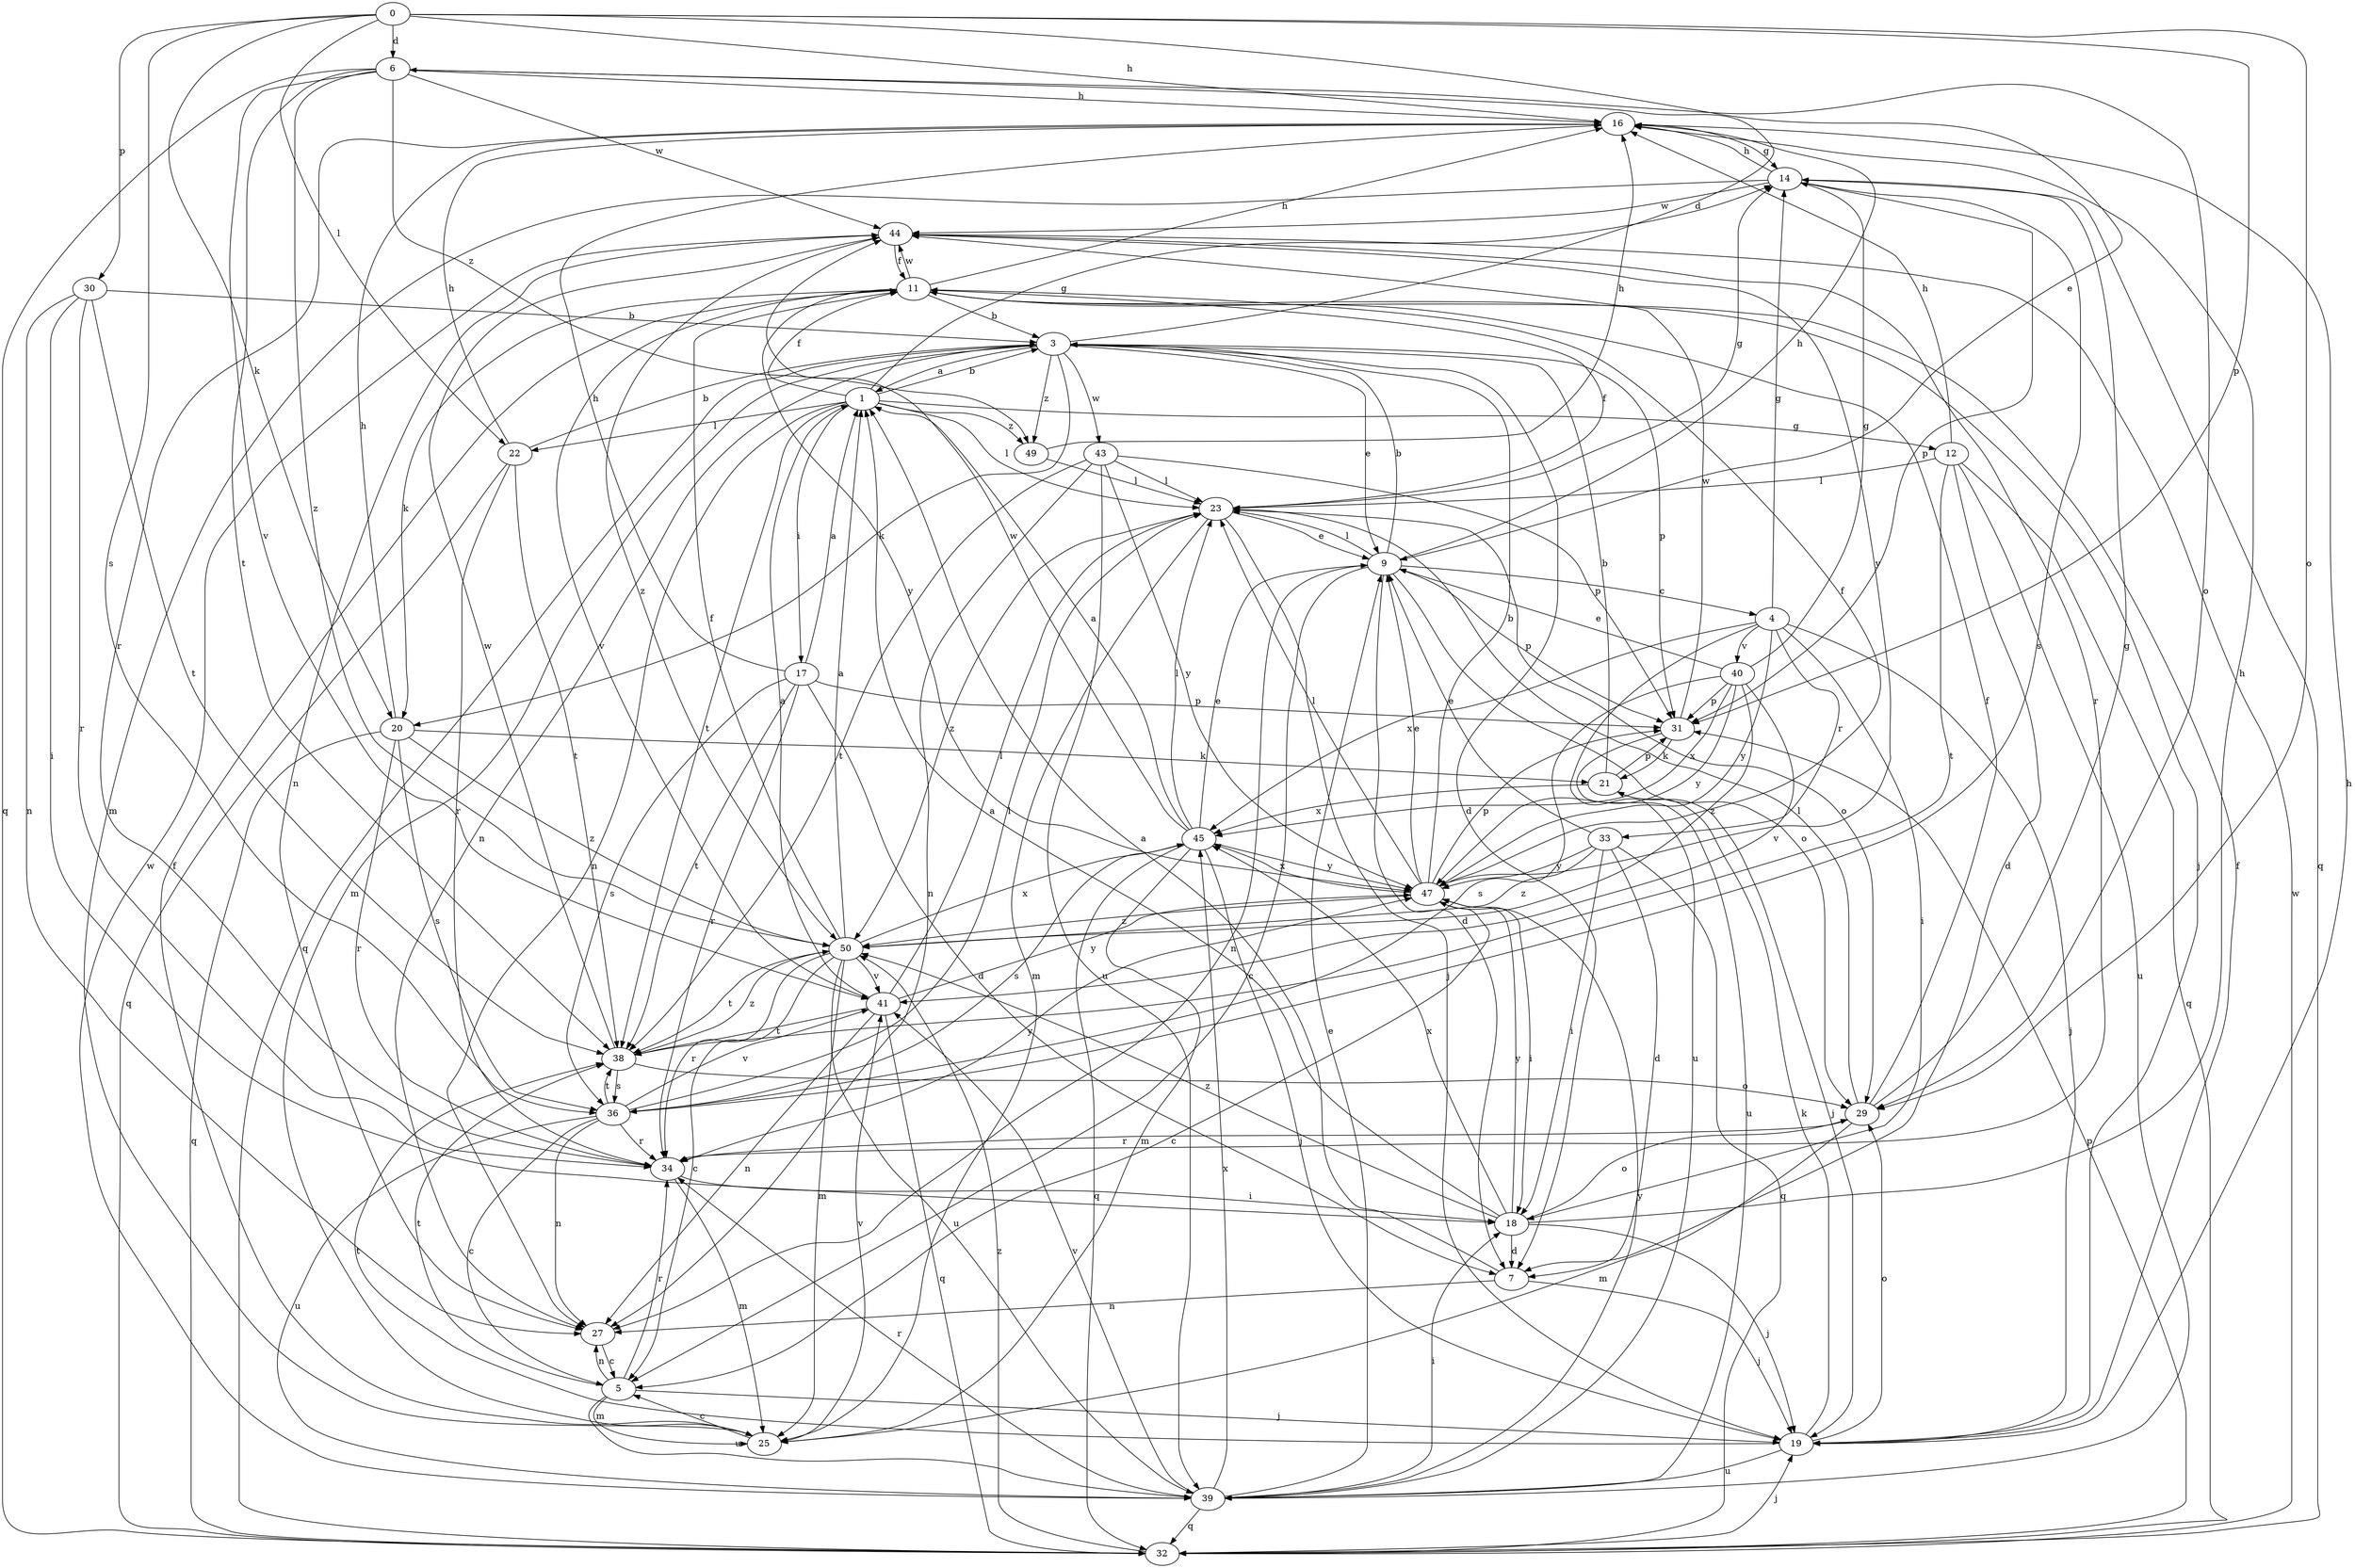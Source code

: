 strict digraph  {
0;
1;
3;
4;
5;
6;
7;
9;
11;
12;
14;
16;
17;
18;
19;
20;
21;
22;
23;
25;
27;
29;
30;
31;
32;
33;
34;
36;
38;
39;
40;
41;
43;
44;
45;
47;
49;
50;
0 -> 6  [label=d];
0 -> 9  [label=e];
0 -> 16  [label=h];
0 -> 20  [label=k];
0 -> 22  [label=l];
0 -> 29  [label=o];
0 -> 30  [label=p];
0 -> 31  [label=p];
0 -> 36  [label=s];
1 -> 3  [label=b];
1 -> 11  [label=f];
1 -> 12  [label=g];
1 -> 14  [label=g];
1 -> 17  [label=i];
1 -> 22  [label=l];
1 -> 23  [label=l];
1 -> 27  [label=n];
1 -> 38  [label=t];
1 -> 49  [label=z];
3 -> 1  [label=a];
3 -> 6  [label=d];
3 -> 7  [label=d];
3 -> 9  [label=e];
3 -> 20  [label=k];
3 -> 25  [label=m];
3 -> 27  [label=n];
3 -> 31  [label=p];
3 -> 32  [label=q];
3 -> 43  [label=w];
3 -> 49  [label=z];
4 -> 14  [label=g];
4 -> 18  [label=i];
4 -> 19  [label=j];
4 -> 33  [label=r];
4 -> 39  [label=u];
4 -> 40  [label=v];
4 -> 45  [label=x];
4 -> 47  [label=y];
5 -> 19  [label=j];
5 -> 25  [label=m];
5 -> 27  [label=n];
5 -> 34  [label=r];
5 -> 38  [label=t];
5 -> 39  [label=u];
6 -> 16  [label=h];
6 -> 29  [label=o];
6 -> 32  [label=q];
6 -> 38  [label=t];
6 -> 41  [label=v];
6 -> 44  [label=w];
6 -> 49  [label=z];
6 -> 50  [label=z];
7 -> 1  [label=a];
7 -> 19  [label=j];
7 -> 27  [label=n];
9 -> 3  [label=b];
9 -> 4  [label=c];
9 -> 5  [label=c];
9 -> 7  [label=d];
9 -> 16  [label=h];
9 -> 23  [label=l];
9 -> 27  [label=n];
9 -> 29  [label=o];
9 -> 31  [label=p];
11 -> 3  [label=b];
11 -> 16  [label=h];
11 -> 19  [label=j];
11 -> 20  [label=k];
11 -> 41  [label=v];
11 -> 44  [label=w];
11 -> 47  [label=y];
12 -> 7  [label=d];
12 -> 16  [label=h];
12 -> 23  [label=l];
12 -> 32  [label=q];
12 -> 38  [label=t];
12 -> 39  [label=u];
14 -> 16  [label=h];
14 -> 25  [label=m];
14 -> 31  [label=p];
14 -> 32  [label=q];
14 -> 36  [label=s];
14 -> 44  [label=w];
16 -> 14  [label=g];
16 -> 34  [label=r];
17 -> 1  [label=a];
17 -> 7  [label=d];
17 -> 16  [label=h];
17 -> 31  [label=p];
17 -> 34  [label=r];
17 -> 36  [label=s];
17 -> 38  [label=t];
18 -> 1  [label=a];
18 -> 7  [label=d];
18 -> 16  [label=h];
18 -> 19  [label=j];
18 -> 29  [label=o];
18 -> 45  [label=x];
18 -> 47  [label=y];
18 -> 50  [label=z];
19 -> 11  [label=f];
19 -> 16  [label=h];
19 -> 21  [label=k];
19 -> 29  [label=o];
19 -> 38  [label=t];
19 -> 39  [label=u];
20 -> 16  [label=h];
20 -> 21  [label=k];
20 -> 32  [label=q];
20 -> 34  [label=r];
20 -> 36  [label=s];
20 -> 50  [label=z];
21 -> 3  [label=b];
21 -> 19  [label=j];
21 -> 31  [label=p];
21 -> 45  [label=x];
22 -> 3  [label=b];
22 -> 16  [label=h];
22 -> 32  [label=q];
22 -> 34  [label=r];
22 -> 38  [label=t];
23 -> 9  [label=e];
23 -> 11  [label=f];
23 -> 14  [label=g];
23 -> 19  [label=j];
23 -> 25  [label=m];
23 -> 29  [label=o];
23 -> 50  [label=z];
25 -> 5  [label=c];
25 -> 11  [label=f];
25 -> 41  [label=v];
27 -> 5  [label=c];
29 -> 11  [label=f];
29 -> 14  [label=g];
29 -> 23  [label=l];
29 -> 25  [label=m];
29 -> 34  [label=r];
30 -> 3  [label=b];
30 -> 18  [label=i];
30 -> 27  [label=n];
30 -> 34  [label=r];
30 -> 38  [label=t];
31 -> 21  [label=k];
31 -> 39  [label=u];
31 -> 44  [label=w];
32 -> 19  [label=j];
32 -> 31  [label=p];
32 -> 44  [label=w];
32 -> 50  [label=z];
33 -> 7  [label=d];
33 -> 9  [label=e];
33 -> 18  [label=i];
33 -> 32  [label=q];
33 -> 47  [label=y];
33 -> 50  [label=z];
34 -> 18  [label=i];
34 -> 25  [label=m];
34 -> 47  [label=y];
36 -> 5  [label=c];
36 -> 23  [label=l];
36 -> 27  [label=n];
36 -> 34  [label=r];
36 -> 38  [label=t];
36 -> 39  [label=u];
36 -> 41  [label=v];
38 -> 29  [label=o];
38 -> 36  [label=s];
38 -> 44  [label=w];
38 -> 50  [label=z];
39 -> 9  [label=e];
39 -> 18  [label=i];
39 -> 32  [label=q];
39 -> 34  [label=r];
39 -> 41  [label=v];
39 -> 44  [label=w];
39 -> 45  [label=x];
39 -> 47  [label=y];
40 -> 9  [label=e];
40 -> 14  [label=g];
40 -> 31  [label=p];
40 -> 36  [label=s];
40 -> 41  [label=v];
40 -> 45  [label=x];
40 -> 47  [label=y];
40 -> 50  [label=z];
41 -> 1  [label=a];
41 -> 23  [label=l];
41 -> 27  [label=n];
41 -> 32  [label=q];
41 -> 38  [label=t];
41 -> 47  [label=y];
43 -> 23  [label=l];
43 -> 27  [label=n];
43 -> 31  [label=p];
43 -> 38  [label=t];
43 -> 39  [label=u];
43 -> 47  [label=y];
44 -> 11  [label=f];
44 -> 27  [label=n];
44 -> 34  [label=r];
44 -> 47  [label=y];
44 -> 50  [label=z];
45 -> 1  [label=a];
45 -> 9  [label=e];
45 -> 19  [label=j];
45 -> 23  [label=l];
45 -> 25  [label=m];
45 -> 32  [label=q];
45 -> 36  [label=s];
45 -> 44  [label=w];
45 -> 47  [label=y];
47 -> 3  [label=b];
47 -> 5  [label=c];
47 -> 9  [label=e];
47 -> 11  [label=f];
47 -> 18  [label=i];
47 -> 23  [label=l];
47 -> 31  [label=p];
47 -> 45  [label=x];
47 -> 50  [label=z];
49 -> 16  [label=h];
49 -> 23  [label=l];
50 -> 1  [label=a];
50 -> 5  [label=c];
50 -> 11  [label=f];
50 -> 25  [label=m];
50 -> 34  [label=r];
50 -> 38  [label=t];
50 -> 39  [label=u];
50 -> 41  [label=v];
50 -> 45  [label=x];
}

